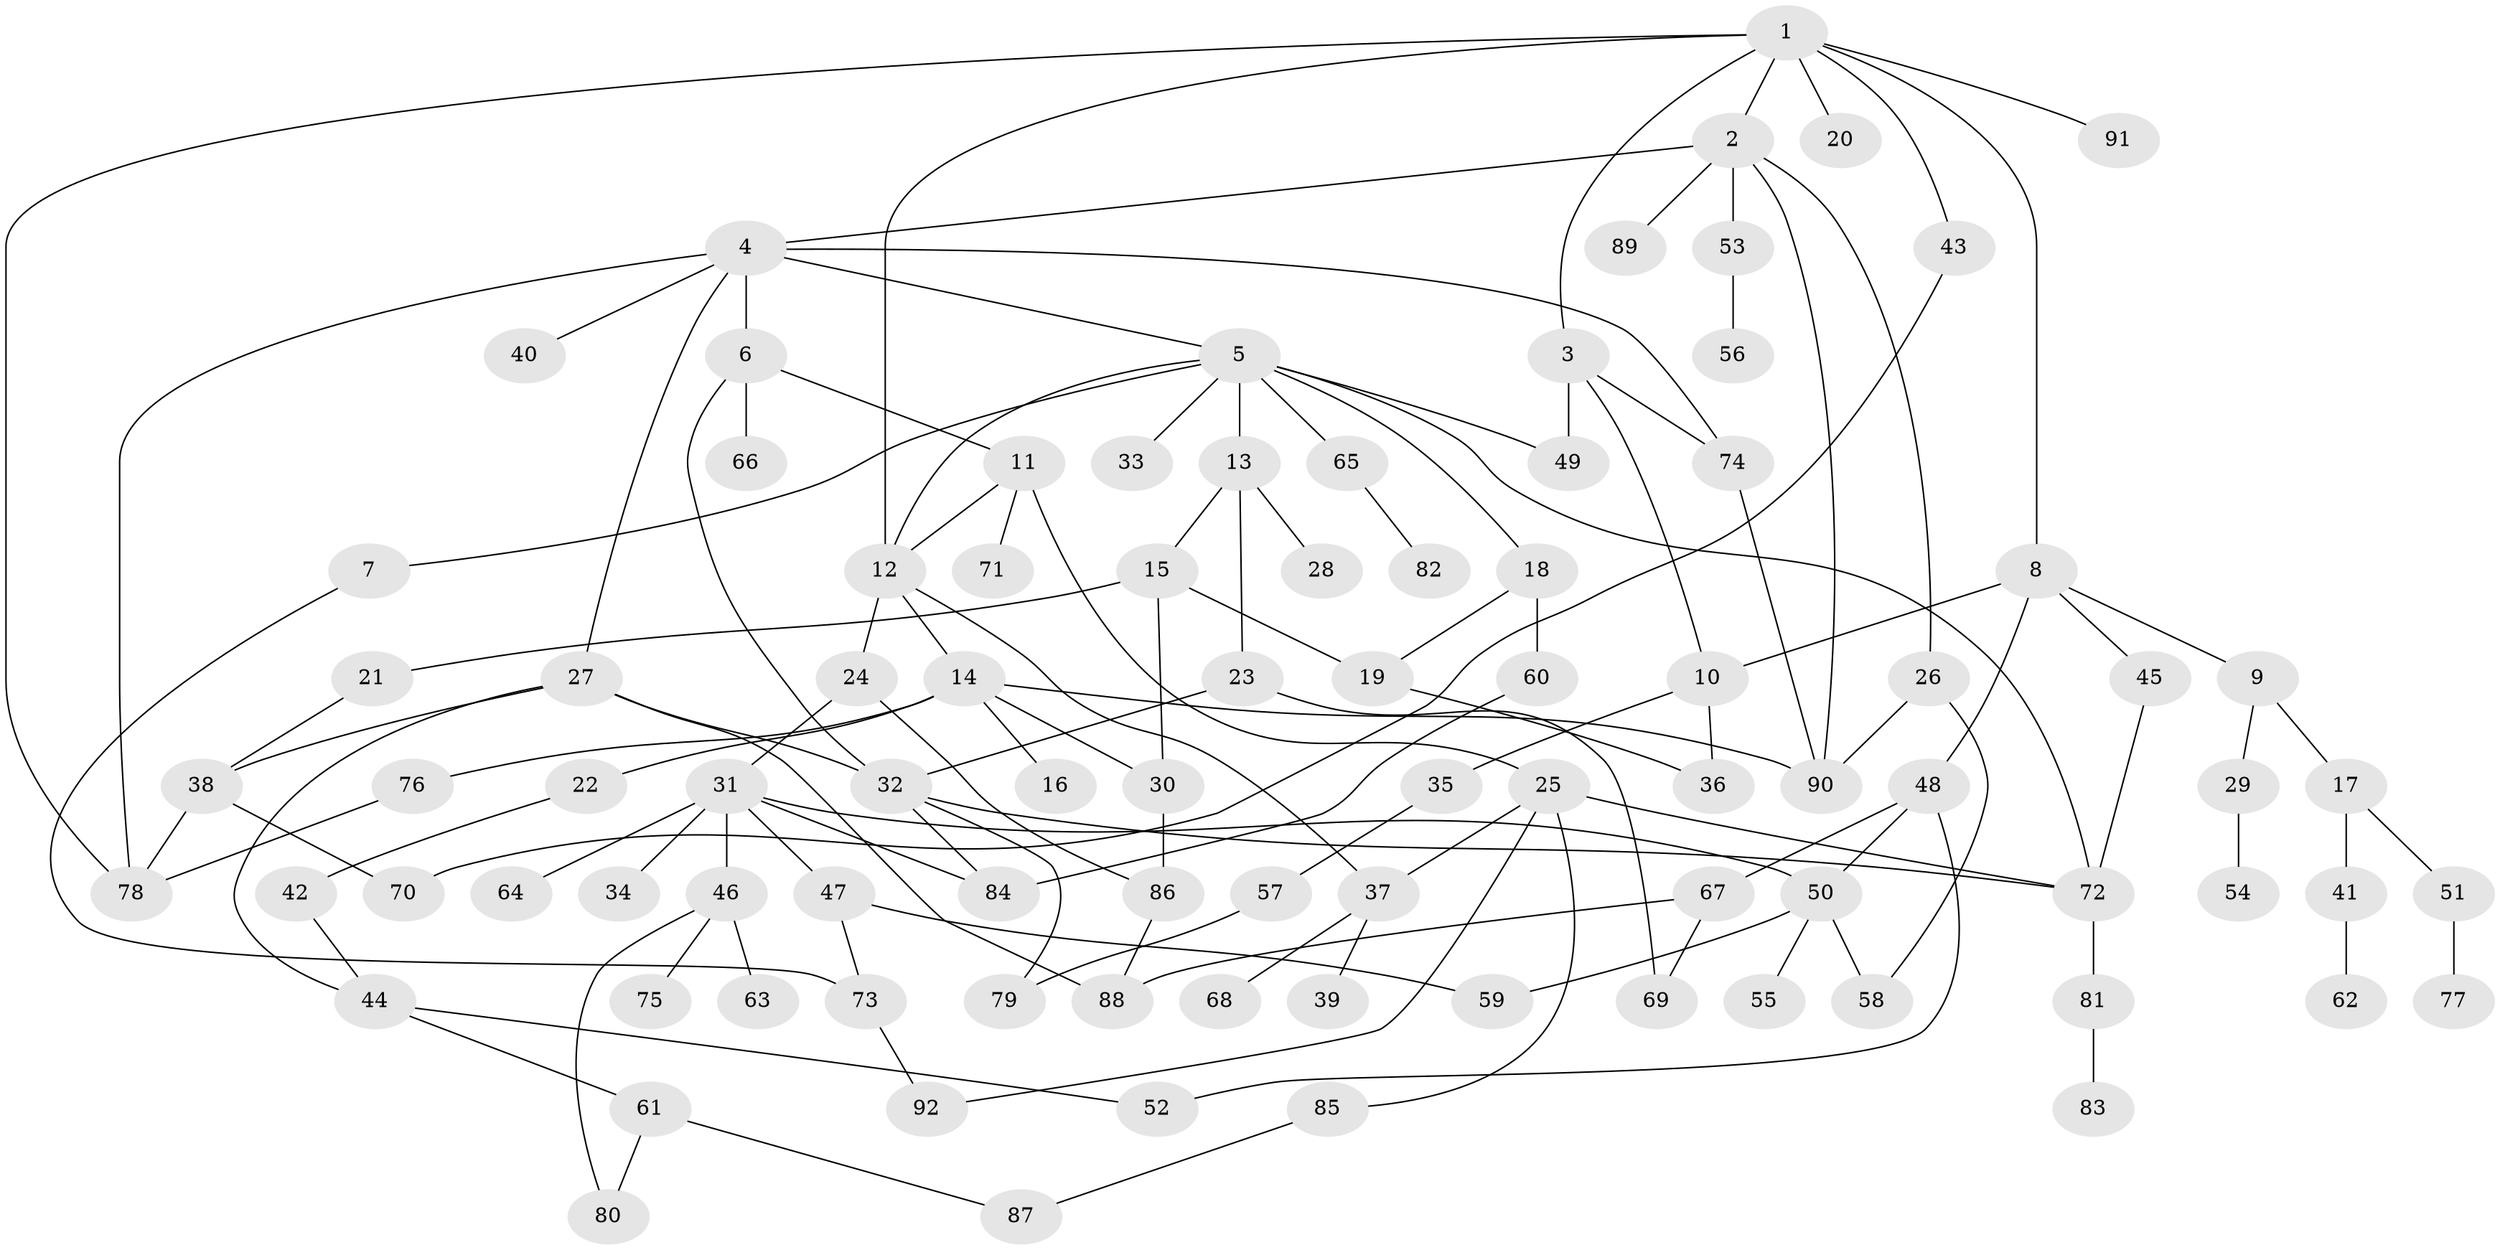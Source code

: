 // Generated by graph-tools (version 1.1) at 2025/10/02/27/25 16:10:54]
// undirected, 92 vertices, 129 edges
graph export_dot {
graph [start="1"]
  node [color=gray90,style=filled];
  1;
  2;
  3;
  4;
  5;
  6;
  7;
  8;
  9;
  10;
  11;
  12;
  13;
  14;
  15;
  16;
  17;
  18;
  19;
  20;
  21;
  22;
  23;
  24;
  25;
  26;
  27;
  28;
  29;
  30;
  31;
  32;
  33;
  34;
  35;
  36;
  37;
  38;
  39;
  40;
  41;
  42;
  43;
  44;
  45;
  46;
  47;
  48;
  49;
  50;
  51;
  52;
  53;
  54;
  55;
  56;
  57;
  58;
  59;
  60;
  61;
  62;
  63;
  64;
  65;
  66;
  67;
  68;
  69;
  70;
  71;
  72;
  73;
  74;
  75;
  76;
  77;
  78;
  79;
  80;
  81;
  82;
  83;
  84;
  85;
  86;
  87;
  88;
  89;
  90;
  91;
  92;
  1 -- 2;
  1 -- 3;
  1 -- 8;
  1 -- 20;
  1 -- 43;
  1 -- 91;
  1 -- 12;
  1 -- 78;
  2 -- 4;
  2 -- 26;
  2 -- 53;
  2 -- 89;
  2 -- 90;
  3 -- 10;
  3 -- 74;
  3 -- 49;
  4 -- 5;
  4 -- 6;
  4 -- 27;
  4 -- 40;
  4 -- 78;
  4 -- 74;
  5 -- 7;
  5 -- 12;
  5 -- 13;
  5 -- 18;
  5 -- 33;
  5 -- 49;
  5 -- 65;
  5 -- 72;
  6 -- 11;
  6 -- 32;
  6 -- 66;
  7 -- 73;
  8 -- 9;
  8 -- 45;
  8 -- 48;
  8 -- 10;
  9 -- 17;
  9 -- 29;
  10 -- 35;
  10 -- 36;
  11 -- 25;
  11 -- 71;
  11 -- 12;
  12 -- 14;
  12 -- 24;
  12 -- 37;
  13 -- 15;
  13 -- 23;
  13 -- 28;
  14 -- 16;
  14 -- 22;
  14 -- 30;
  14 -- 76;
  14 -- 90;
  15 -- 21;
  15 -- 30;
  15 -- 19;
  17 -- 41;
  17 -- 51;
  18 -- 19;
  18 -- 60;
  19 -- 36;
  21 -- 38;
  22 -- 42;
  23 -- 69;
  23 -- 32;
  24 -- 31;
  24 -- 86;
  25 -- 72;
  25 -- 85;
  25 -- 92;
  25 -- 37;
  26 -- 58;
  26 -- 90;
  27 -- 44;
  27 -- 38;
  27 -- 32;
  27 -- 88;
  29 -- 54;
  30 -- 86;
  31 -- 34;
  31 -- 46;
  31 -- 47;
  31 -- 50;
  31 -- 64;
  31 -- 84;
  32 -- 79;
  32 -- 84;
  32 -- 72;
  35 -- 57;
  37 -- 39;
  37 -- 68;
  38 -- 78;
  38 -- 70;
  41 -- 62;
  42 -- 44;
  43 -- 70;
  44 -- 61;
  44 -- 52;
  45 -- 72;
  46 -- 63;
  46 -- 75;
  46 -- 80;
  47 -- 73;
  47 -- 59;
  48 -- 52;
  48 -- 67;
  48 -- 50;
  50 -- 55;
  50 -- 59;
  50 -- 58;
  51 -- 77;
  53 -- 56;
  57 -- 79;
  60 -- 84;
  61 -- 80;
  61 -- 87;
  65 -- 82;
  67 -- 69;
  67 -- 88;
  72 -- 81;
  73 -- 92;
  74 -- 90;
  76 -- 78;
  81 -- 83;
  85 -- 87;
  86 -- 88;
}
